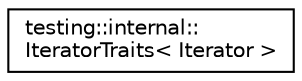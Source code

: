 digraph "Graphical Class Hierarchy"
{
  edge [fontname="Helvetica",fontsize="10",labelfontname="Helvetica",labelfontsize="10"];
  node [fontname="Helvetica",fontsize="10",shape=record];
  rankdir="LR";
  Node1 [label="testing::internal::\lIteratorTraits\< Iterator \>",height=0.2,width=0.4,color="black", fillcolor="white", style="filled",URL="$structtesting_1_1internal_1_1_iterator_traits.html"];
}
